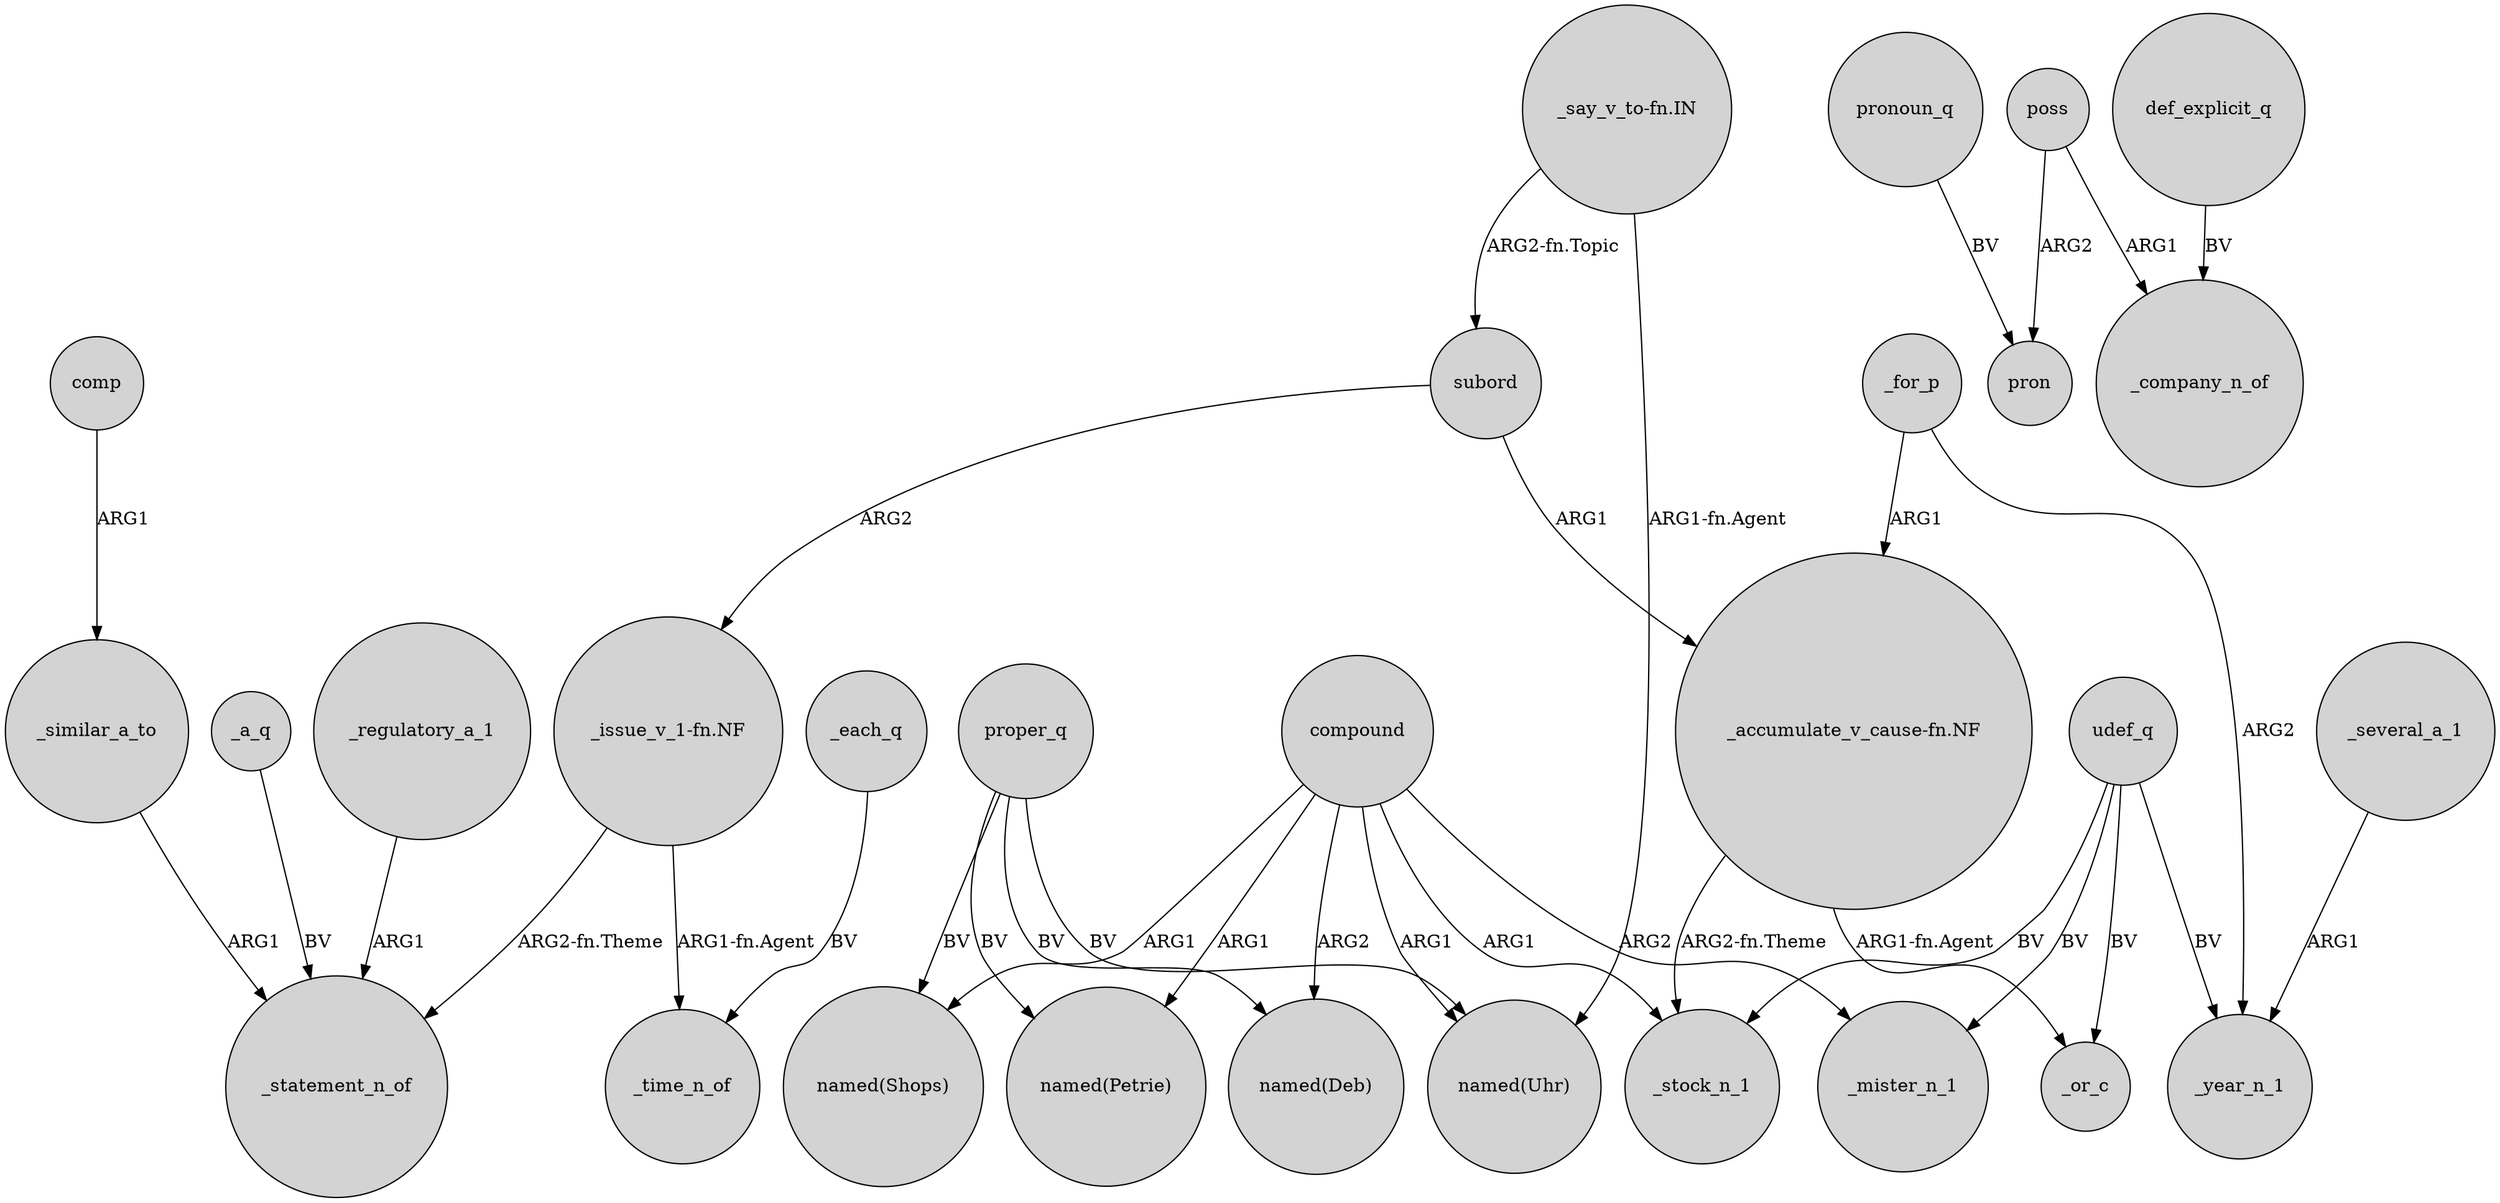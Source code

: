 digraph {
	node [shape=circle style=filled]
	comp -> _similar_a_to [label=ARG1]
	poss -> pron [label=ARG2]
	_for_p -> _year_n_1 [label=ARG2]
	subord -> "_accumulate_v_cause-fn.NF" [label=ARG1]
	proper_q -> "named(Uhr)" [label=BV]
	compound -> _mister_n_1 [label=ARG2]
	proper_q -> "named(Deb)" [label=BV]
	udef_q -> _mister_n_1 [label=BV]
	_a_q -> _statement_n_of [label=BV]
	compound -> _stock_n_1 [label=ARG1]
	compound -> "named(Uhr)" [label=ARG1]
	udef_q -> _or_c [label=BV]
	"_issue_v_1-fn.NF" -> _statement_n_of [label="ARG2-fn.Theme"]
	compound -> "named(Petrie)" [label=ARG1]
	def_explicit_q -> _company_n_of [label=BV]
	pronoun_q -> pron [label=BV]
	udef_q -> _stock_n_1 [label=BV]
	_regulatory_a_1 -> _statement_n_of [label=ARG1]
	subord -> "_issue_v_1-fn.NF" [label=ARG2]
	compound -> "named(Deb)" [label=ARG2]
	"_accumulate_v_cause-fn.NF" -> _or_c [label="ARG1-fn.Agent"]
	"_accumulate_v_cause-fn.NF" -> _stock_n_1 [label="ARG2-fn.Theme"]
	proper_q -> "named(Petrie)" [label=BV]
	"_say_v_to-fn.IN" -> subord [label="ARG2-fn.Topic"]
	"_say_v_to-fn.IN" -> "named(Uhr)" [label="ARG1-fn.Agent"]
	_for_p -> "_accumulate_v_cause-fn.NF" [label=ARG1]
	udef_q -> _year_n_1 [label=BV]
	poss -> _company_n_of [label=ARG1]
	compound -> "named(Shops)" [label=ARG1]
	_similar_a_to -> _statement_n_of [label=ARG1]
	"_issue_v_1-fn.NF" -> _time_n_of [label="ARG1-fn.Agent"]
	_several_a_1 -> _year_n_1 [label=ARG1]
	_each_q -> _time_n_of [label=BV]
	proper_q -> "named(Shops)" [label=BV]
}
